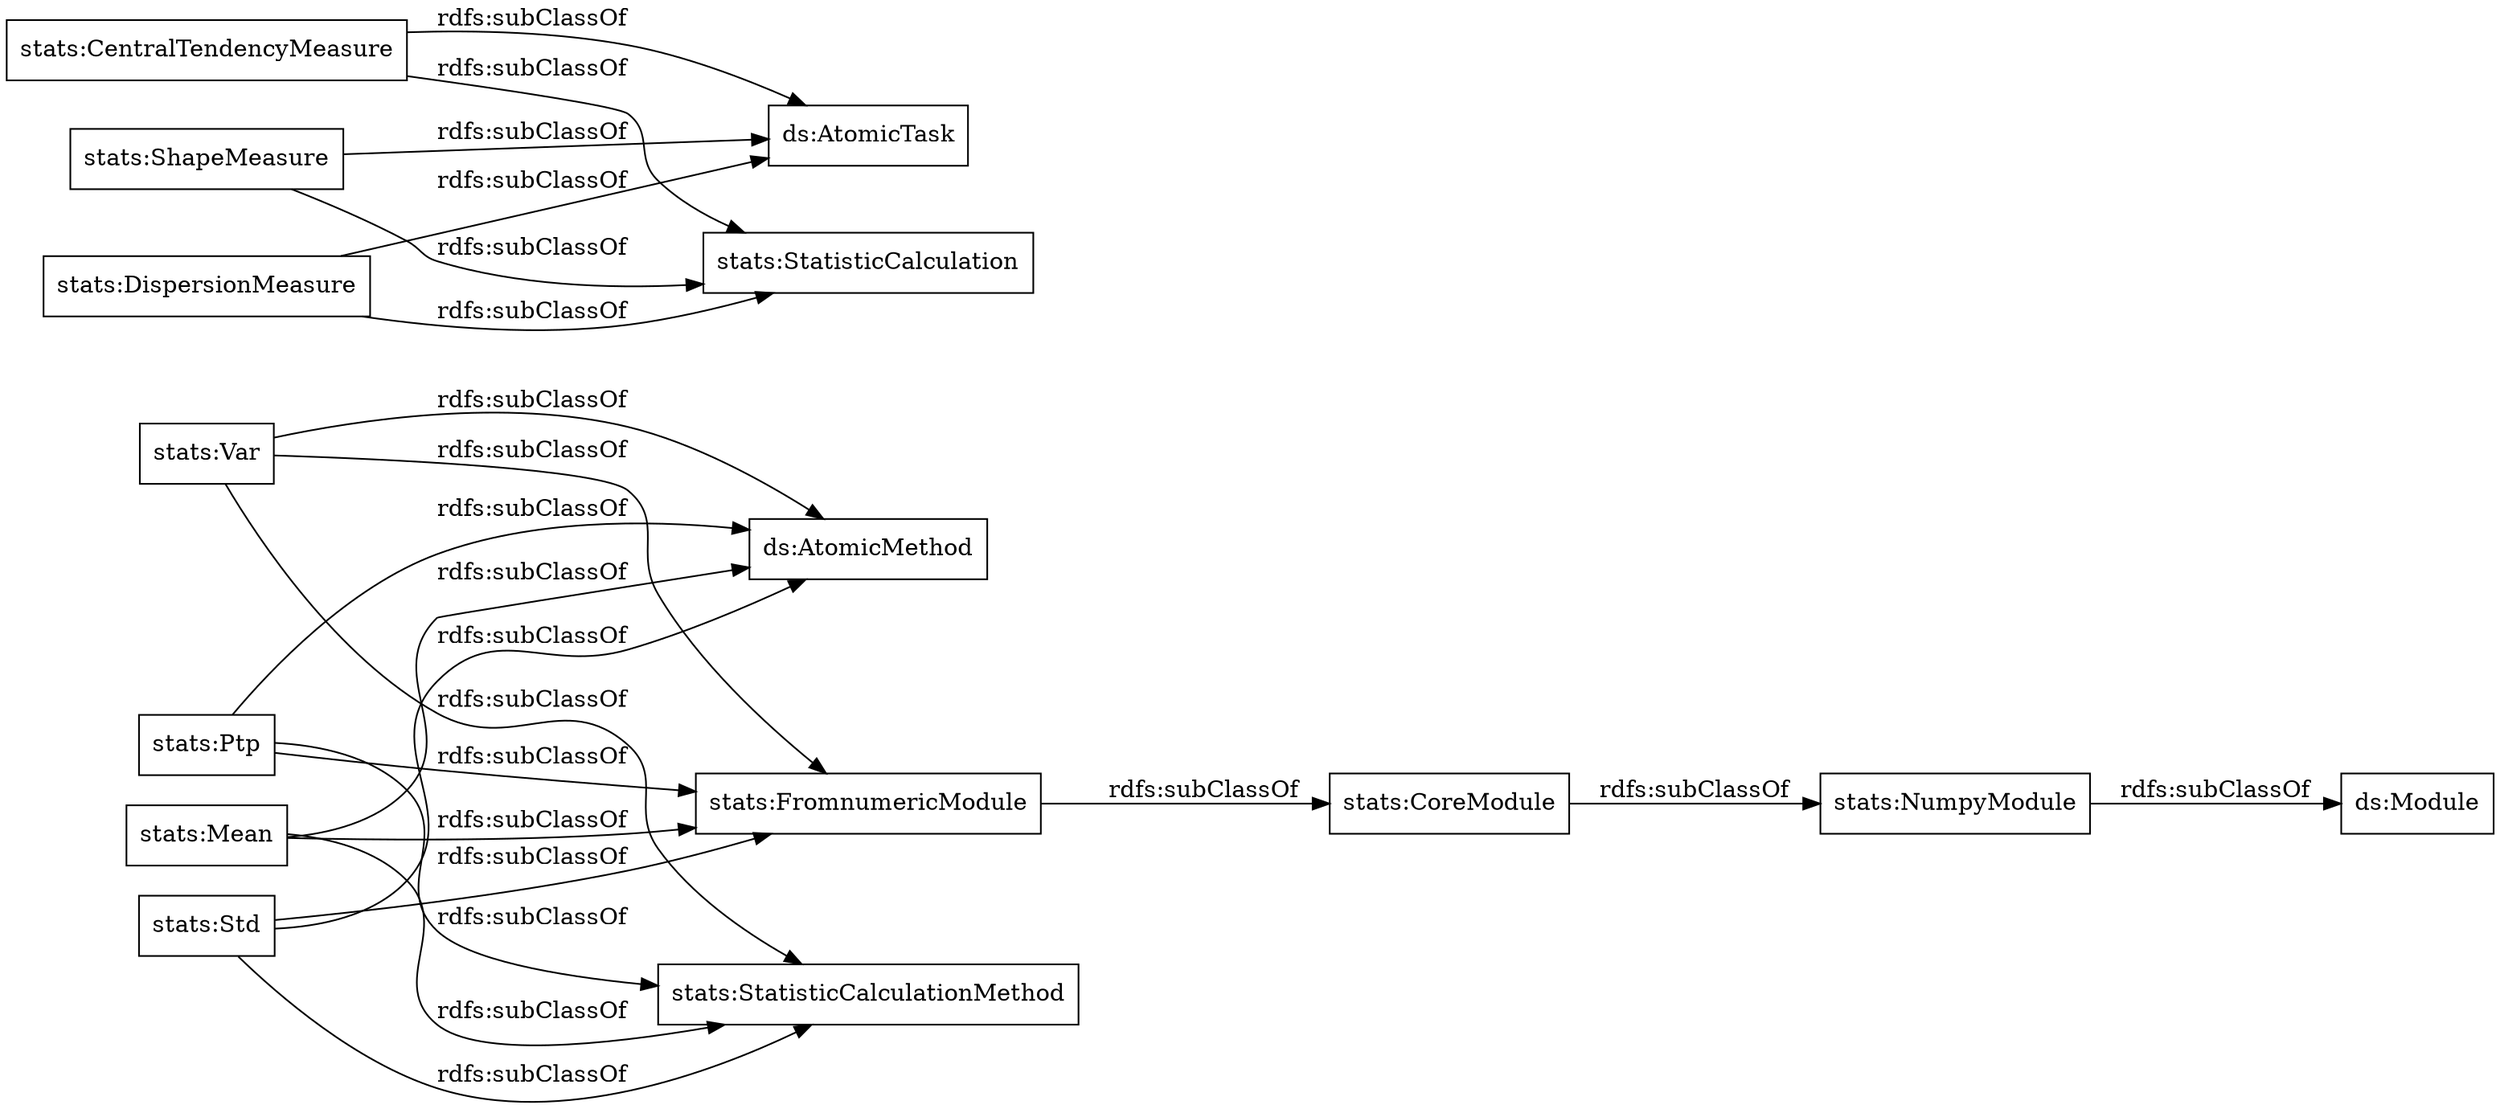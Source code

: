 digraph ar2dtool_diagram { 
rankdir=LR;
size="1000"
node [shape = rectangle, color="black"]; "stats:Std" "stats:CoreModule" "stats:NumpyModule" "stats:ShapeMeasure" "stats:Var" "stats:CentralTendencyMeasure" "stats:Ptp" "stats:FromnumericModule" "stats:Mean" "stats:DispersionMeasure" "stats:StatisticCalculation" ; /*classes style*/
	"stats:Std" -> "stats:StatisticCalculationMethod" [ label = "rdfs:subClassOf" ];
	"stats:Std" -> "stats:FromnumericModule" [ label = "rdfs:subClassOf" ];
	"stats:Std" -> "ds:AtomicMethod" [ label = "rdfs:subClassOf" ];
	"stats:CentralTendencyMeasure" -> "stats:StatisticCalculation" [ label = "rdfs:subClassOf" ];
	"stats:CentralTendencyMeasure" -> "ds:AtomicTask" [ label = "rdfs:subClassOf" ];
	"stats:Ptp" -> "stats:StatisticCalculationMethod" [ label = "rdfs:subClassOf" ];
	"stats:Ptp" -> "stats:FromnumericModule" [ label = "rdfs:subClassOf" ];
	"stats:Ptp" -> "ds:AtomicMethod" [ label = "rdfs:subClassOf" ];
	"stats:FromnumericModule" -> "stats:CoreModule" [ label = "rdfs:subClassOf" ];
	"stats:DispersionMeasure" -> "stats:StatisticCalculation" [ label = "rdfs:subClassOf" ];
	"stats:DispersionMeasure" -> "ds:AtomicTask" [ label = "rdfs:subClassOf" ];
	"stats:NumpyModule" -> "ds:Module" [ label = "rdfs:subClassOf" ];
	"stats:ShapeMeasure" -> "stats:StatisticCalculation" [ label = "rdfs:subClassOf" ];
	"stats:ShapeMeasure" -> "ds:AtomicTask" [ label = "rdfs:subClassOf" ];
	"stats:Var" -> "stats:StatisticCalculationMethod" [ label = "rdfs:subClassOf" ];
	"stats:Var" -> "stats:FromnumericModule" [ label = "rdfs:subClassOf" ];
	"stats:Var" -> "ds:AtomicMethod" [ label = "rdfs:subClassOf" ];
	"stats:CoreModule" -> "stats:NumpyModule" [ label = "rdfs:subClassOf" ];
	"stats:Mean" -> "stats:StatisticCalculationMethod" [ label = "rdfs:subClassOf" ];
	"stats:Mean" -> "stats:FromnumericModule" [ label = "rdfs:subClassOf" ];
	"stats:Mean" -> "ds:AtomicMethod" [ label = "rdfs:subClassOf" ];

}
